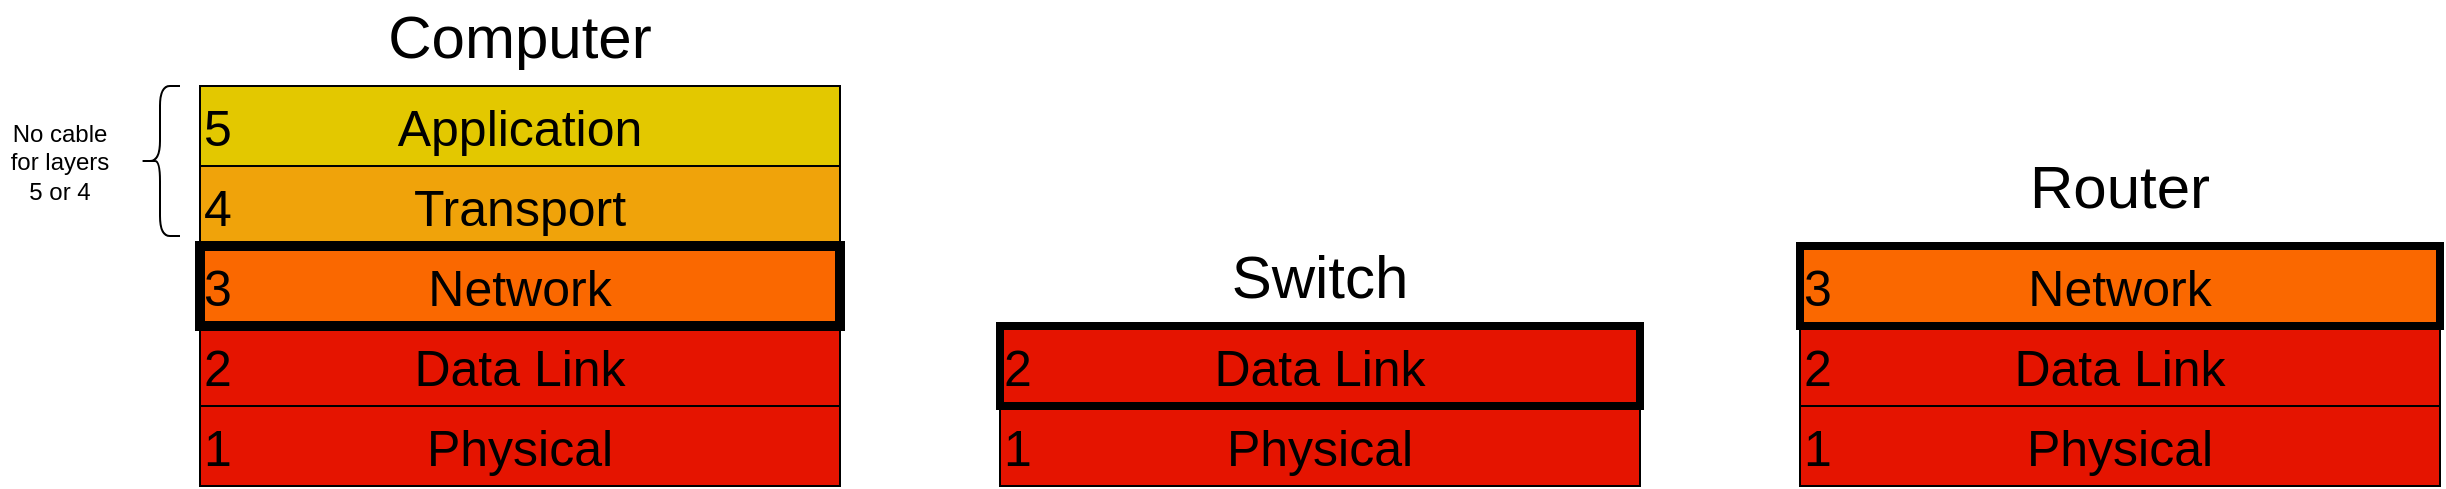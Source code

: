 <mxfile>
    <diagram id="yAbkSRqzndlx4K0J-S8S" name="Page-1">
        <mxGraphModel dx="951" dy="1290" grid="1" gridSize="10" guides="1" tooltips="1" connect="1" arrows="1" fold="1" page="1" pageScale="1" pageWidth="850" pageHeight="1100" math="0" shadow="0">
            <root>
                <mxCell id="0"/>
                <mxCell id="1" parent="0"/>
                <mxCell id="2" value="Application" style="rounded=0;whiteSpace=wrap;html=1;fontSize=25;fillColor=#e3c800;fontColor=#000000;strokeColor=#000000;" parent="1" vertex="1">
                    <mxGeometry x="220" y="70" width="320" height="40" as="geometry"/>
                </mxCell>
                <mxCell id="4" value="Transport" style="rounded=0;whiteSpace=wrap;html=1;fontSize=25;fillColor=#f0a30a;fontColor=#000000;strokeColor=#000000;" parent="1" vertex="1">
                    <mxGeometry x="220" y="110" width="320" height="40" as="geometry"/>
                </mxCell>
                <mxCell id="6" value="Data Link" style="rounded=0;whiteSpace=wrap;html=1;fontSize=25;fillColor=#e51400;fontColor=#000000;strokeColor=#000000;" parent="1" vertex="1">
                    <mxGeometry x="220" y="190" width="320" height="40" as="geometry"/>
                </mxCell>
                <mxCell id="7" value="Physical" style="rounded=0;whiteSpace=wrap;html=1;fontSize=25;fillColor=#e51400;fontColor=#000000;strokeColor=#000000;" parent="1" vertex="1">
                    <mxGeometry x="220" y="230" width="320" height="40" as="geometry"/>
                </mxCell>
                <mxCell id="8" value="5" style="text;html=1;strokeColor=none;fillColor=none;align=left;verticalAlign=middle;whiteSpace=wrap;rounded=0;fontSize=25;fontColor=#000000;" parent="1" vertex="1">
                    <mxGeometry x="220" y="75" width="60" height="30" as="geometry"/>
                </mxCell>
                <mxCell id="10" value="4" style="text;html=1;strokeColor=none;fillColor=none;align=left;verticalAlign=middle;whiteSpace=wrap;rounded=0;fontSize=25;fontColor=#000000;" parent="1" vertex="1">
                    <mxGeometry x="220" y="115" width="60" height="30" as="geometry"/>
                </mxCell>
                <mxCell id="11" value="1" style="text;html=1;strokeColor=none;fillColor=none;align=left;verticalAlign=middle;whiteSpace=wrap;rounded=0;fontSize=25;fontColor=#000000;" parent="1" vertex="1">
                    <mxGeometry x="220" y="235" width="60" height="30" as="geometry"/>
                </mxCell>
                <mxCell id="12" value="2" style="text;html=1;strokeColor=none;fillColor=none;align=left;verticalAlign=middle;whiteSpace=wrap;rounded=0;fontSize=25;fontColor=#000000;" parent="1" vertex="1">
                    <mxGeometry x="220" y="195" width="60" height="30" as="geometry"/>
                </mxCell>
                <mxCell id="17" value="Physical" style="rounded=0;whiteSpace=wrap;html=1;fontSize=25;fillColor=#e51400;fontColor=#000000;strokeColor=#000000;" vertex="1" parent="1">
                    <mxGeometry x="620" y="230" width="320" height="40" as="geometry"/>
                </mxCell>
                <mxCell id="21" value="1" style="text;html=1;strokeColor=none;fillColor=none;align=left;verticalAlign=middle;whiteSpace=wrap;rounded=0;fontSize=25;fontColor=#000000;" vertex="1" parent="1">
                    <mxGeometry x="620" y="235" width="60" height="30" as="geometry"/>
                </mxCell>
                <mxCell id="26" value="Data Link" style="rounded=0;whiteSpace=wrap;html=1;fontSize=25;fillColor=#e51400;fontColor=#000000;strokeColor=#000000;" vertex="1" parent="1">
                    <mxGeometry x="1020" y="190" width="320" height="40" as="geometry"/>
                </mxCell>
                <mxCell id="27" value="Physical" style="rounded=0;whiteSpace=wrap;html=1;fontSize=25;fillColor=#e51400;fontColor=#000000;strokeColor=#000000;" vertex="1" parent="1">
                    <mxGeometry x="1020" y="230" width="320" height="40" as="geometry"/>
                </mxCell>
                <mxCell id="31" value="1" style="text;html=1;strokeColor=none;fillColor=none;align=left;verticalAlign=middle;whiteSpace=wrap;rounded=0;fontSize=25;fontColor=#000000;" vertex="1" parent="1">
                    <mxGeometry x="1020" y="235" width="60" height="30" as="geometry"/>
                </mxCell>
                <mxCell id="32" value="2" style="text;html=1;strokeColor=none;fillColor=none;align=left;verticalAlign=middle;whiteSpace=wrap;rounded=0;fontSize=25;fontColor=#000000;" vertex="1" parent="1">
                    <mxGeometry x="1020" y="195" width="60" height="30" as="geometry"/>
                </mxCell>
                <mxCell id="5" value="Network" style="rounded=0;whiteSpace=wrap;html=1;fontSize=25;fillColor=#fa6800;fontColor=#000000;strokeColor=#000000;strokeWidth=5;" parent="1" vertex="1">
                    <mxGeometry x="220" y="150" width="320" height="40" as="geometry"/>
                </mxCell>
                <mxCell id="9" value="3" style="text;html=1;strokeColor=none;fillColor=none;align=left;verticalAlign=middle;whiteSpace=wrap;rounded=0;fontSize=25;fontColor=#000000;" parent="1" vertex="1">
                    <mxGeometry x="220" y="155" width="60" height="30" as="geometry"/>
                </mxCell>
                <mxCell id="16" value="Data Link" style="rounded=0;whiteSpace=wrap;html=1;fontSize=25;fillColor=#e51400;fontColor=#000000;strokeColor=#000000;strokeWidth=4;" vertex="1" parent="1">
                    <mxGeometry x="620" y="190" width="320" height="40" as="geometry"/>
                </mxCell>
                <mxCell id="22" value="2" style="text;html=1;strokeColor=none;fillColor=none;align=left;verticalAlign=middle;whiteSpace=wrap;rounded=0;fontSize=25;fontColor=#000000;" vertex="1" parent="1">
                    <mxGeometry x="620" y="195" width="60" height="30" as="geometry"/>
                </mxCell>
                <mxCell id="25" value="Network" style="rounded=0;whiteSpace=wrap;html=1;fontSize=25;fillColor=#fa6800;fontColor=#000000;strokeColor=#000000;strokeWidth=4;" vertex="1" parent="1">
                    <mxGeometry x="1020" y="150" width="320" height="40" as="geometry"/>
                </mxCell>
                <mxCell id="29" value="3" style="text;html=1;strokeColor=none;fillColor=none;align=left;verticalAlign=middle;whiteSpace=wrap;rounded=0;fontSize=25;fontColor=#000000;" vertex="1" parent="1">
                    <mxGeometry x="1020" y="155" width="60" height="30" as="geometry"/>
                </mxCell>
                <mxCell id="33" value="" style="shape=curlyBracket;whiteSpace=wrap;html=1;rounded=1;strokeWidth=1;strokeColor=#000000;" vertex="1" parent="1">
                    <mxGeometry x="190" y="70" width="20" height="75" as="geometry"/>
                </mxCell>
                <mxCell id="34" value="No cable for layers 5 or 4" style="text;html=1;strokeColor=none;fillColor=none;align=center;verticalAlign=middle;whiteSpace=wrap;rounded=0;" vertex="1" parent="1">
                    <mxGeometry x="120" y="92.5" width="60" height="30" as="geometry"/>
                </mxCell>
                <mxCell id="35" value="Switch" style="text;html=1;strokeColor=none;fillColor=none;align=center;verticalAlign=middle;whiteSpace=wrap;rounded=0;fontSize=30;" vertex="1" parent="1">
                    <mxGeometry x="750" y="150" width="60" height="30" as="geometry"/>
                </mxCell>
                <mxCell id="36" value="Router" style="text;html=1;strokeColor=none;fillColor=none;align=center;verticalAlign=middle;whiteSpace=wrap;rounded=0;fontSize=30;" vertex="1" parent="1">
                    <mxGeometry x="1150" y="105" width="60" height="30" as="geometry"/>
                </mxCell>
                <mxCell id="37" value="Computer" style="text;html=1;strokeColor=none;fillColor=none;align=center;verticalAlign=middle;whiteSpace=wrap;rounded=0;fontSize=30;" vertex="1" parent="1">
                    <mxGeometry x="350" y="30" width="60" height="30" as="geometry"/>
                </mxCell>
            </root>
        </mxGraphModel>
    </diagram>
</mxfile>